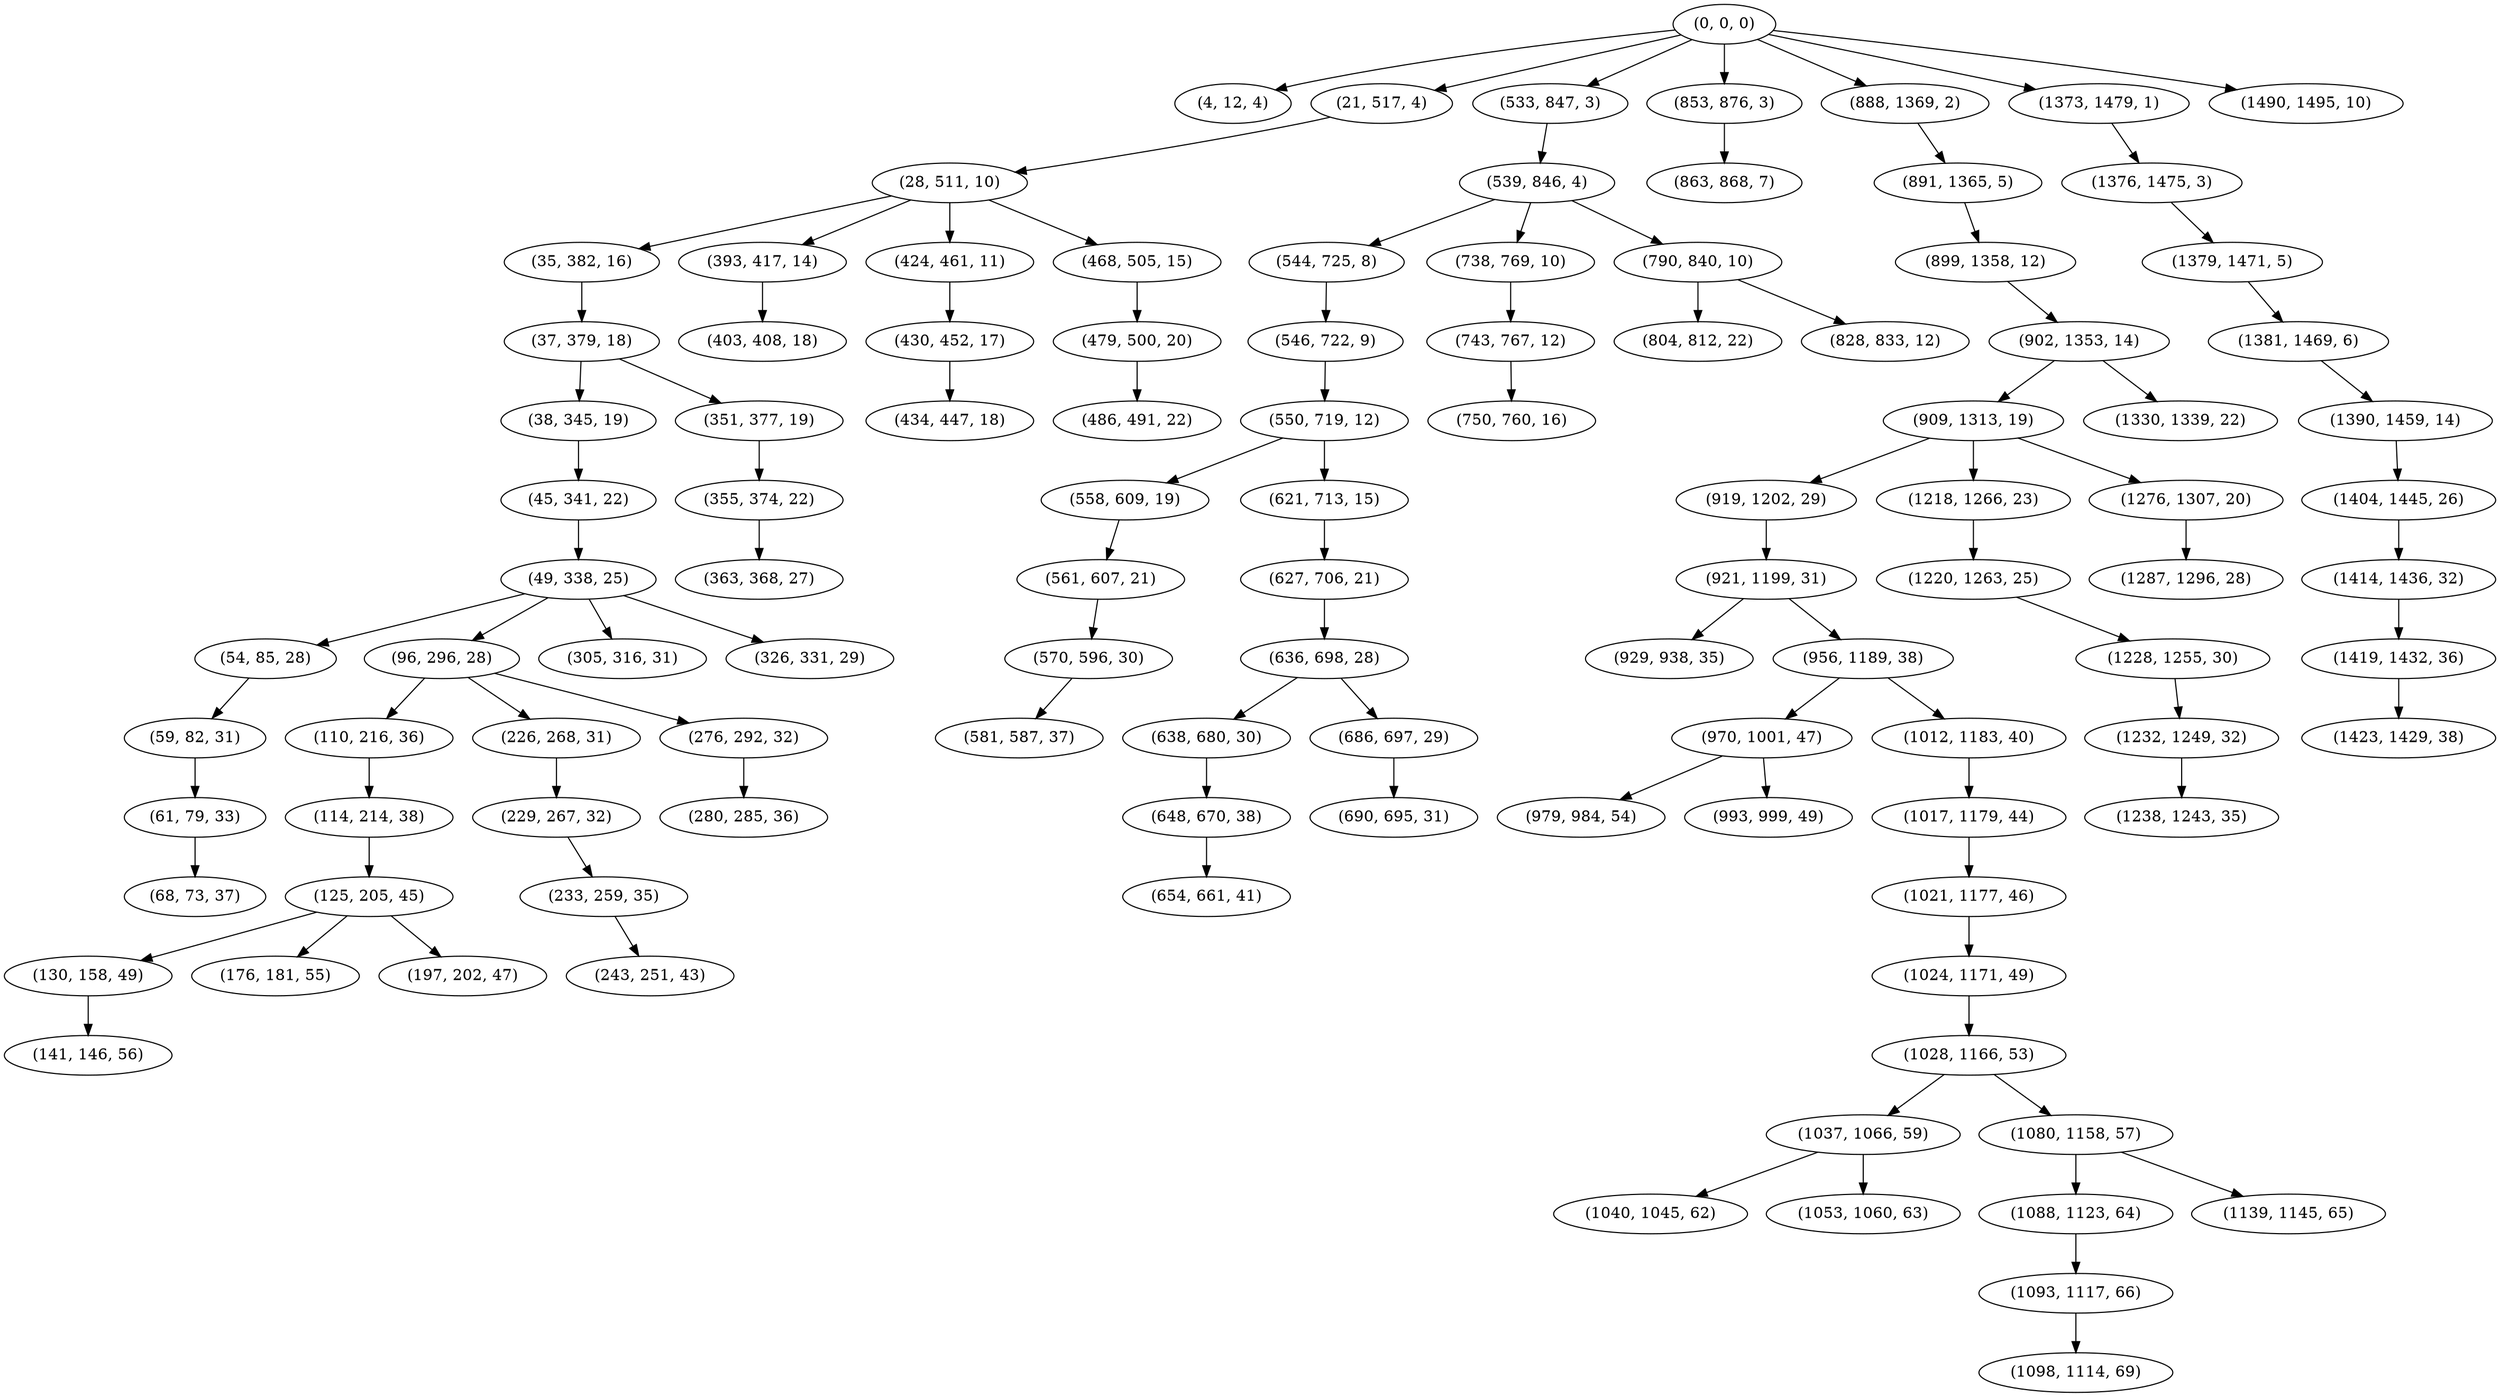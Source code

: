 digraph tree {
    "(0, 0, 0)";
    "(4, 12, 4)";
    "(21, 517, 4)";
    "(28, 511, 10)";
    "(35, 382, 16)";
    "(37, 379, 18)";
    "(38, 345, 19)";
    "(45, 341, 22)";
    "(49, 338, 25)";
    "(54, 85, 28)";
    "(59, 82, 31)";
    "(61, 79, 33)";
    "(68, 73, 37)";
    "(96, 296, 28)";
    "(110, 216, 36)";
    "(114, 214, 38)";
    "(125, 205, 45)";
    "(130, 158, 49)";
    "(141, 146, 56)";
    "(176, 181, 55)";
    "(197, 202, 47)";
    "(226, 268, 31)";
    "(229, 267, 32)";
    "(233, 259, 35)";
    "(243, 251, 43)";
    "(276, 292, 32)";
    "(280, 285, 36)";
    "(305, 316, 31)";
    "(326, 331, 29)";
    "(351, 377, 19)";
    "(355, 374, 22)";
    "(363, 368, 27)";
    "(393, 417, 14)";
    "(403, 408, 18)";
    "(424, 461, 11)";
    "(430, 452, 17)";
    "(434, 447, 18)";
    "(468, 505, 15)";
    "(479, 500, 20)";
    "(486, 491, 22)";
    "(533, 847, 3)";
    "(539, 846, 4)";
    "(544, 725, 8)";
    "(546, 722, 9)";
    "(550, 719, 12)";
    "(558, 609, 19)";
    "(561, 607, 21)";
    "(570, 596, 30)";
    "(581, 587, 37)";
    "(621, 713, 15)";
    "(627, 706, 21)";
    "(636, 698, 28)";
    "(638, 680, 30)";
    "(648, 670, 38)";
    "(654, 661, 41)";
    "(686, 697, 29)";
    "(690, 695, 31)";
    "(738, 769, 10)";
    "(743, 767, 12)";
    "(750, 760, 16)";
    "(790, 840, 10)";
    "(804, 812, 22)";
    "(828, 833, 12)";
    "(853, 876, 3)";
    "(863, 868, 7)";
    "(888, 1369, 2)";
    "(891, 1365, 5)";
    "(899, 1358, 12)";
    "(902, 1353, 14)";
    "(909, 1313, 19)";
    "(919, 1202, 29)";
    "(921, 1199, 31)";
    "(929, 938, 35)";
    "(956, 1189, 38)";
    "(970, 1001, 47)";
    "(979, 984, 54)";
    "(993, 999, 49)";
    "(1012, 1183, 40)";
    "(1017, 1179, 44)";
    "(1021, 1177, 46)";
    "(1024, 1171, 49)";
    "(1028, 1166, 53)";
    "(1037, 1066, 59)";
    "(1040, 1045, 62)";
    "(1053, 1060, 63)";
    "(1080, 1158, 57)";
    "(1088, 1123, 64)";
    "(1093, 1117, 66)";
    "(1098, 1114, 69)";
    "(1139, 1145, 65)";
    "(1218, 1266, 23)";
    "(1220, 1263, 25)";
    "(1228, 1255, 30)";
    "(1232, 1249, 32)";
    "(1238, 1243, 35)";
    "(1276, 1307, 20)";
    "(1287, 1296, 28)";
    "(1330, 1339, 22)";
    "(1373, 1479, 1)";
    "(1376, 1475, 3)";
    "(1379, 1471, 5)";
    "(1381, 1469, 6)";
    "(1390, 1459, 14)";
    "(1404, 1445, 26)";
    "(1414, 1436, 32)";
    "(1419, 1432, 36)";
    "(1423, 1429, 38)";
    "(1490, 1495, 10)";
    "(0, 0, 0)" -> "(4, 12, 4)";
    "(0, 0, 0)" -> "(21, 517, 4)";
    "(0, 0, 0)" -> "(533, 847, 3)";
    "(0, 0, 0)" -> "(853, 876, 3)";
    "(0, 0, 0)" -> "(888, 1369, 2)";
    "(0, 0, 0)" -> "(1373, 1479, 1)";
    "(0, 0, 0)" -> "(1490, 1495, 10)";
    "(21, 517, 4)" -> "(28, 511, 10)";
    "(28, 511, 10)" -> "(35, 382, 16)";
    "(28, 511, 10)" -> "(393, 417, 14)";
    "(28, 511, 10)" -> "(424, 461, 11)";
    "(28, 511, 10)" -> "(468, 505, 15)";
    "(35, 382, 16)" -> "(37, 379, 18)";
    "(37, 379, 18)" -> "(38, 345, 19)";
    "(37, 379, 18)" -> "(351, 377, 19)";
    "(38, 345, 19)" -> "(45, 341, 22)";
    "(45, 341, 22)" -> "(49, 338, 25)";
    "(49, 338, 25)" -> "(54, 85, 28)";
    "(49, 338, 25)" -> "(96, 296, 28)";
    "(49, 338, 25)" -> "(305, 316, 31)";
    "(49, 338, 25)" -> "(326, 331, 29)";
    "(54, 85, 28)" -> "(59, 82, 31)";
    "(59, 82, 31)" -> "(61, 79, 33)";
    "(61, 79, 33)" -> "(68, 73, 37)";
    "(96, 296, 28)" -> "(110, 216, 36)";
    "(96, 296, 28)" -> "(226, 268, 31)";
    "(96, 296, 28)" -> "(276, 292, 32)";
    "(110, 216, 36)" -> "(114, 214, 38)";
    "(114, 214, 38)" -> "(125, 205, 45)";
    "(125, 205, 45)" -> "(130, 158, 49)";
    "(125, 205, 45)" -> "(176, 181, 55)";
    "(125, 205, 45)" -> "(197, 202, 47)";
    "(130, 158, 49)" -> "(141, 146, 56)";
    "(226, 268, 31)" -> "(229, 267, 32)";
    "(229, 267, 32)" -> "(233, 259, 35)";
    "(233, 259, 35)" -> "(243, 251, 43)";
    "(276, 292, 32)" -> "(280, 285, 36)";
    "(351, 377, 19)" -> "(355, 374, 22)";
    "(355, 374, 22)" -> "(363, 368, 27)";
    "(393, 417, 14)" -> "(403, 408, 18)";
    "(424, 461, 11)" -> "(430, 452, 17)";
    "(430, 452, 17)" -> "(434, 447, 18)";
    "(468, 505, 15)" -> "(479, 500, 20)";
    "(479, 500, 20)" -> "(486, 491, 22)";
    "(533, 847, 3)" -> "(539, 846, 4)";
    "(539, 846, 4)" -> "(544, 725, 8)";
    "(539, 846, 4)" -> "(738, 769, 10)";
    "(539, 846, 4)" -> "(790, 840, 10)";
    "(544, 725, 8)" -> "(546, 722, 9)";
    "(546, 722, 9)" -> "(550, 719, 12)";
    "(550, 719, 12)" -> "(558, 609, 19)";
    "(550, 719, 12)" -> "(621, 713, 15)";
    "(558, 609, 19)" -> "(561, 607, 21)";
    "(561, 607, 21)" -> "(570, 596, 30)";
    "(570, 596, 30)" -> "(581, 587, 37)";
    "(621, 713, 15)" -> "(627, 706, 21)";
    "(627, 706, 21)" -> "(636, 698, 28)";
    "(636, 698, 28)" -> "(638, 680, 30)";
    "(636, 698, 28)" -> "(686, 697, 29)";
    "(638, 680, 30)" -> "(648, 670, 38)";
    "(648, 670, 38)" -> "(654, 661, 41)";
    "(686, 697, 29)" -> "(690, 695, 31)";
    "(738, 769, 10)" -> "(743, 767, 12)";
    "(743, 767, 12)" -> "(750, 760, 16)";
    "(790, 840, 10)" -> "(804, 812, 22)";
    "(790, 840, 10)" -> "(828, 833, 12)";
    "(853, 876, 3)" -> "(863, 868, 7)";
    "(888, 1369, 2)" -> "(891, 1365, 5)";
    "(891, 1365, 5)" -> "(899, 1358, 12)";
    "(899, 1358, 12)" -> "(902, 1353, 14)";
    "(902, 1353, 14)" -> "(909, 1313, 19)";
    "(902, 1353, 14)" -> "(1330, 1339, 22)";
    "(909, 1313, 19)" -> "(919, 1202, 29)";
    "(909, 1313, 19)" -> "(1218, 1266, 23)";
    "(909, 1313, 19)" -> "(1276, 1307, 20)";
    "(919, 1202, 29)" -> "(921, 1199, 31)";
    "(921, 1199, 31)" -> "(929, 938, 35)";
    "(921, 1199, 31)" -> "(956, 1189, 38)";
    "(956, 1189, 38)" -> "(970, 1001, 47)";
    "(956, 1189, 38)" -> "(1012, 1183, 40)";
    "(970, 1001, 47)" -> "(979, 984, 54)";
    "(970, 1001, 47)" -> "(993, 999, 49)";
    "(1012, 1183, 40)" -> "(1017, 1179, 44)";
    "(1017, 1179, 44)" -> "(1021, 1177, 46)";
    "(1021, 1177, 46)" -> "(1024, 1171, 49)";
    "(1024, 1171, 49)" -> "(1028, 1166, 53)";
    "(1028, 1166, 53)" -> "(1037, 1066, 59)";
    "(1028, 1166, 53)" -> "(1080, 1158, 57)";
    "(1037, 1066, 59)" -> "(1040, 1045, 62)";
    "(1037, 1066, 59)" -> "(1053, 1060, 63)";
    "(1080, 1158, 57)" -> "(1088, 1123, 64)";
    "(1080, 1158, 57)" -> "(1139, 1145, 65)";
    "(1088, 1123, 64)" -> "(1093, 1117, 66)";
    "(1093, 1117, 66)" -> "(1098, 1114, 69)";
    "(1218, 1266, 23)" -> "(1220, 1263, 25)";
    "(1220, 1263, 25)" -> "(1228, 1255, 30)";
    "(1228, 1255, 30)" -> "(1232, 1249, 32)";
    "(1232, 1249, 32)" -> "(1238, 1243, 35)";
    "(1276, 1307, 20)" -> "(1287, 1296, 28)";
    "(1373, 1479, 1)" -> "(1376, 1475, 3)";
    "(1376, 1475, 3)" -> "(1379, 1471, 5)";
    "(1379, 1471, 5)" -> "(1381, 1469, 6)";
    "(1381, 1469, 6)" -> "(1390, 1459, 14)";
    "(1390, 1459, 14)" -> "(1404, 1445, 26)";
    "(1404, 1445, 26)" -> "(1414, 1436, 32)";
    "(1414, 1436, 32)" -> "(1419, 1432, 36)";
    "(1419, 1432, 36)" -> "(1423, 1429, 38)";
}
